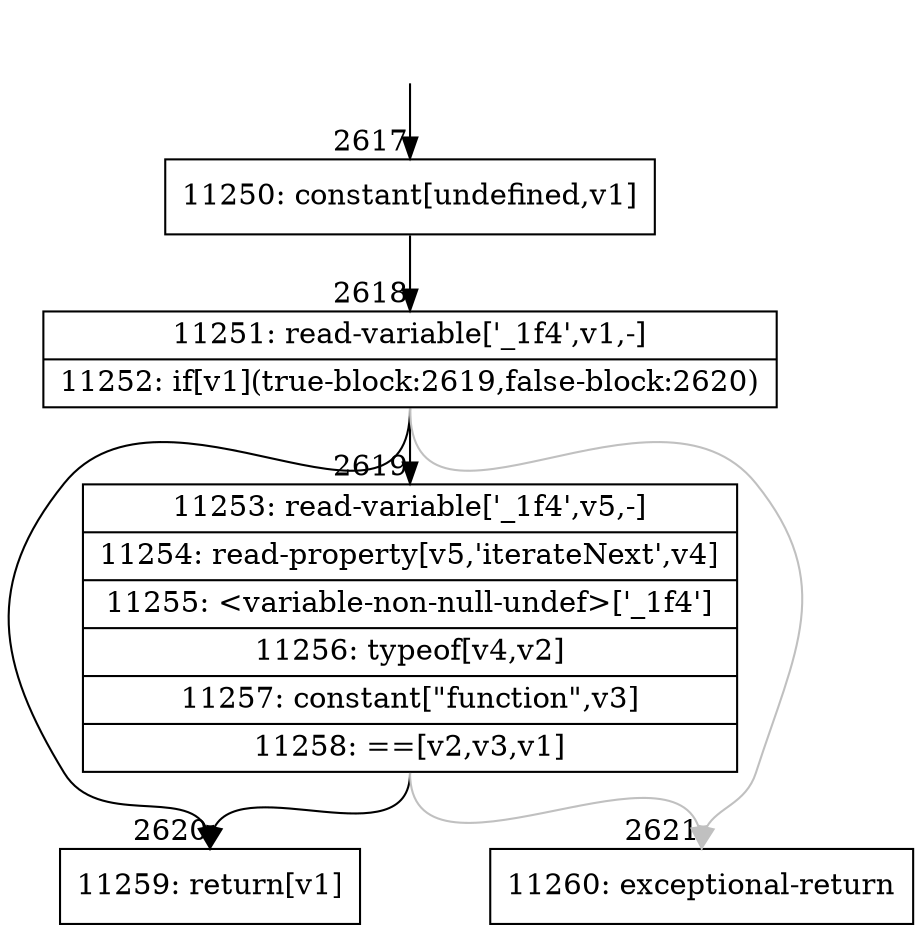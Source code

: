 digraph {
rankdir="TD"
BB_entry198[shape=none,label=""];
BB_entry198 -> BB2617 [tailport=s, headport=n, headlabel="    2617"]
BB2617 [shape=record label="{11250: constant[undefined,v1]}" ] 
BB2617 -> BB2618 [tailport=s, headport=n, headlabel="      2618"]
BB2618 [shape=record label="{11251: read-variable['_1f4',v1,-]|11252: if[v1](true-block:2619,false-block:2620)}" ] 
BB2618 -> BB2620 [tailport=s, headport=n, headlabel="      2620"]
BB2618 -> BB2619 [tailport=s, headport=n, headlabel="      2619"]
BB2618 -> BB2621 [tailport=s, headport=n, color=gray, headlabel="      2621"]
BB2619 [shape=record label="{11253: read-variable['_1f4',v5,-]|11254: read-property[v5,'iterateNext',v4]|11255: \<variable-non-null-undef\>['_1f4']|11256: typeof[v4,v2]|11257: constant[\"function\",v3]|11258: ==[v2,v3,v1]}" ] 
BB2619 -> BB2620 [tailport=s, headport=n]
BB2619 -> BB2621 [tailport=s, headport=n, color=gray]
BB2620 [shape=record label="{11259: return[v1]}" ] 
BB2621 [shape=record label="{11260: exceptional-return}" ] 
//#$~ 1665
}

